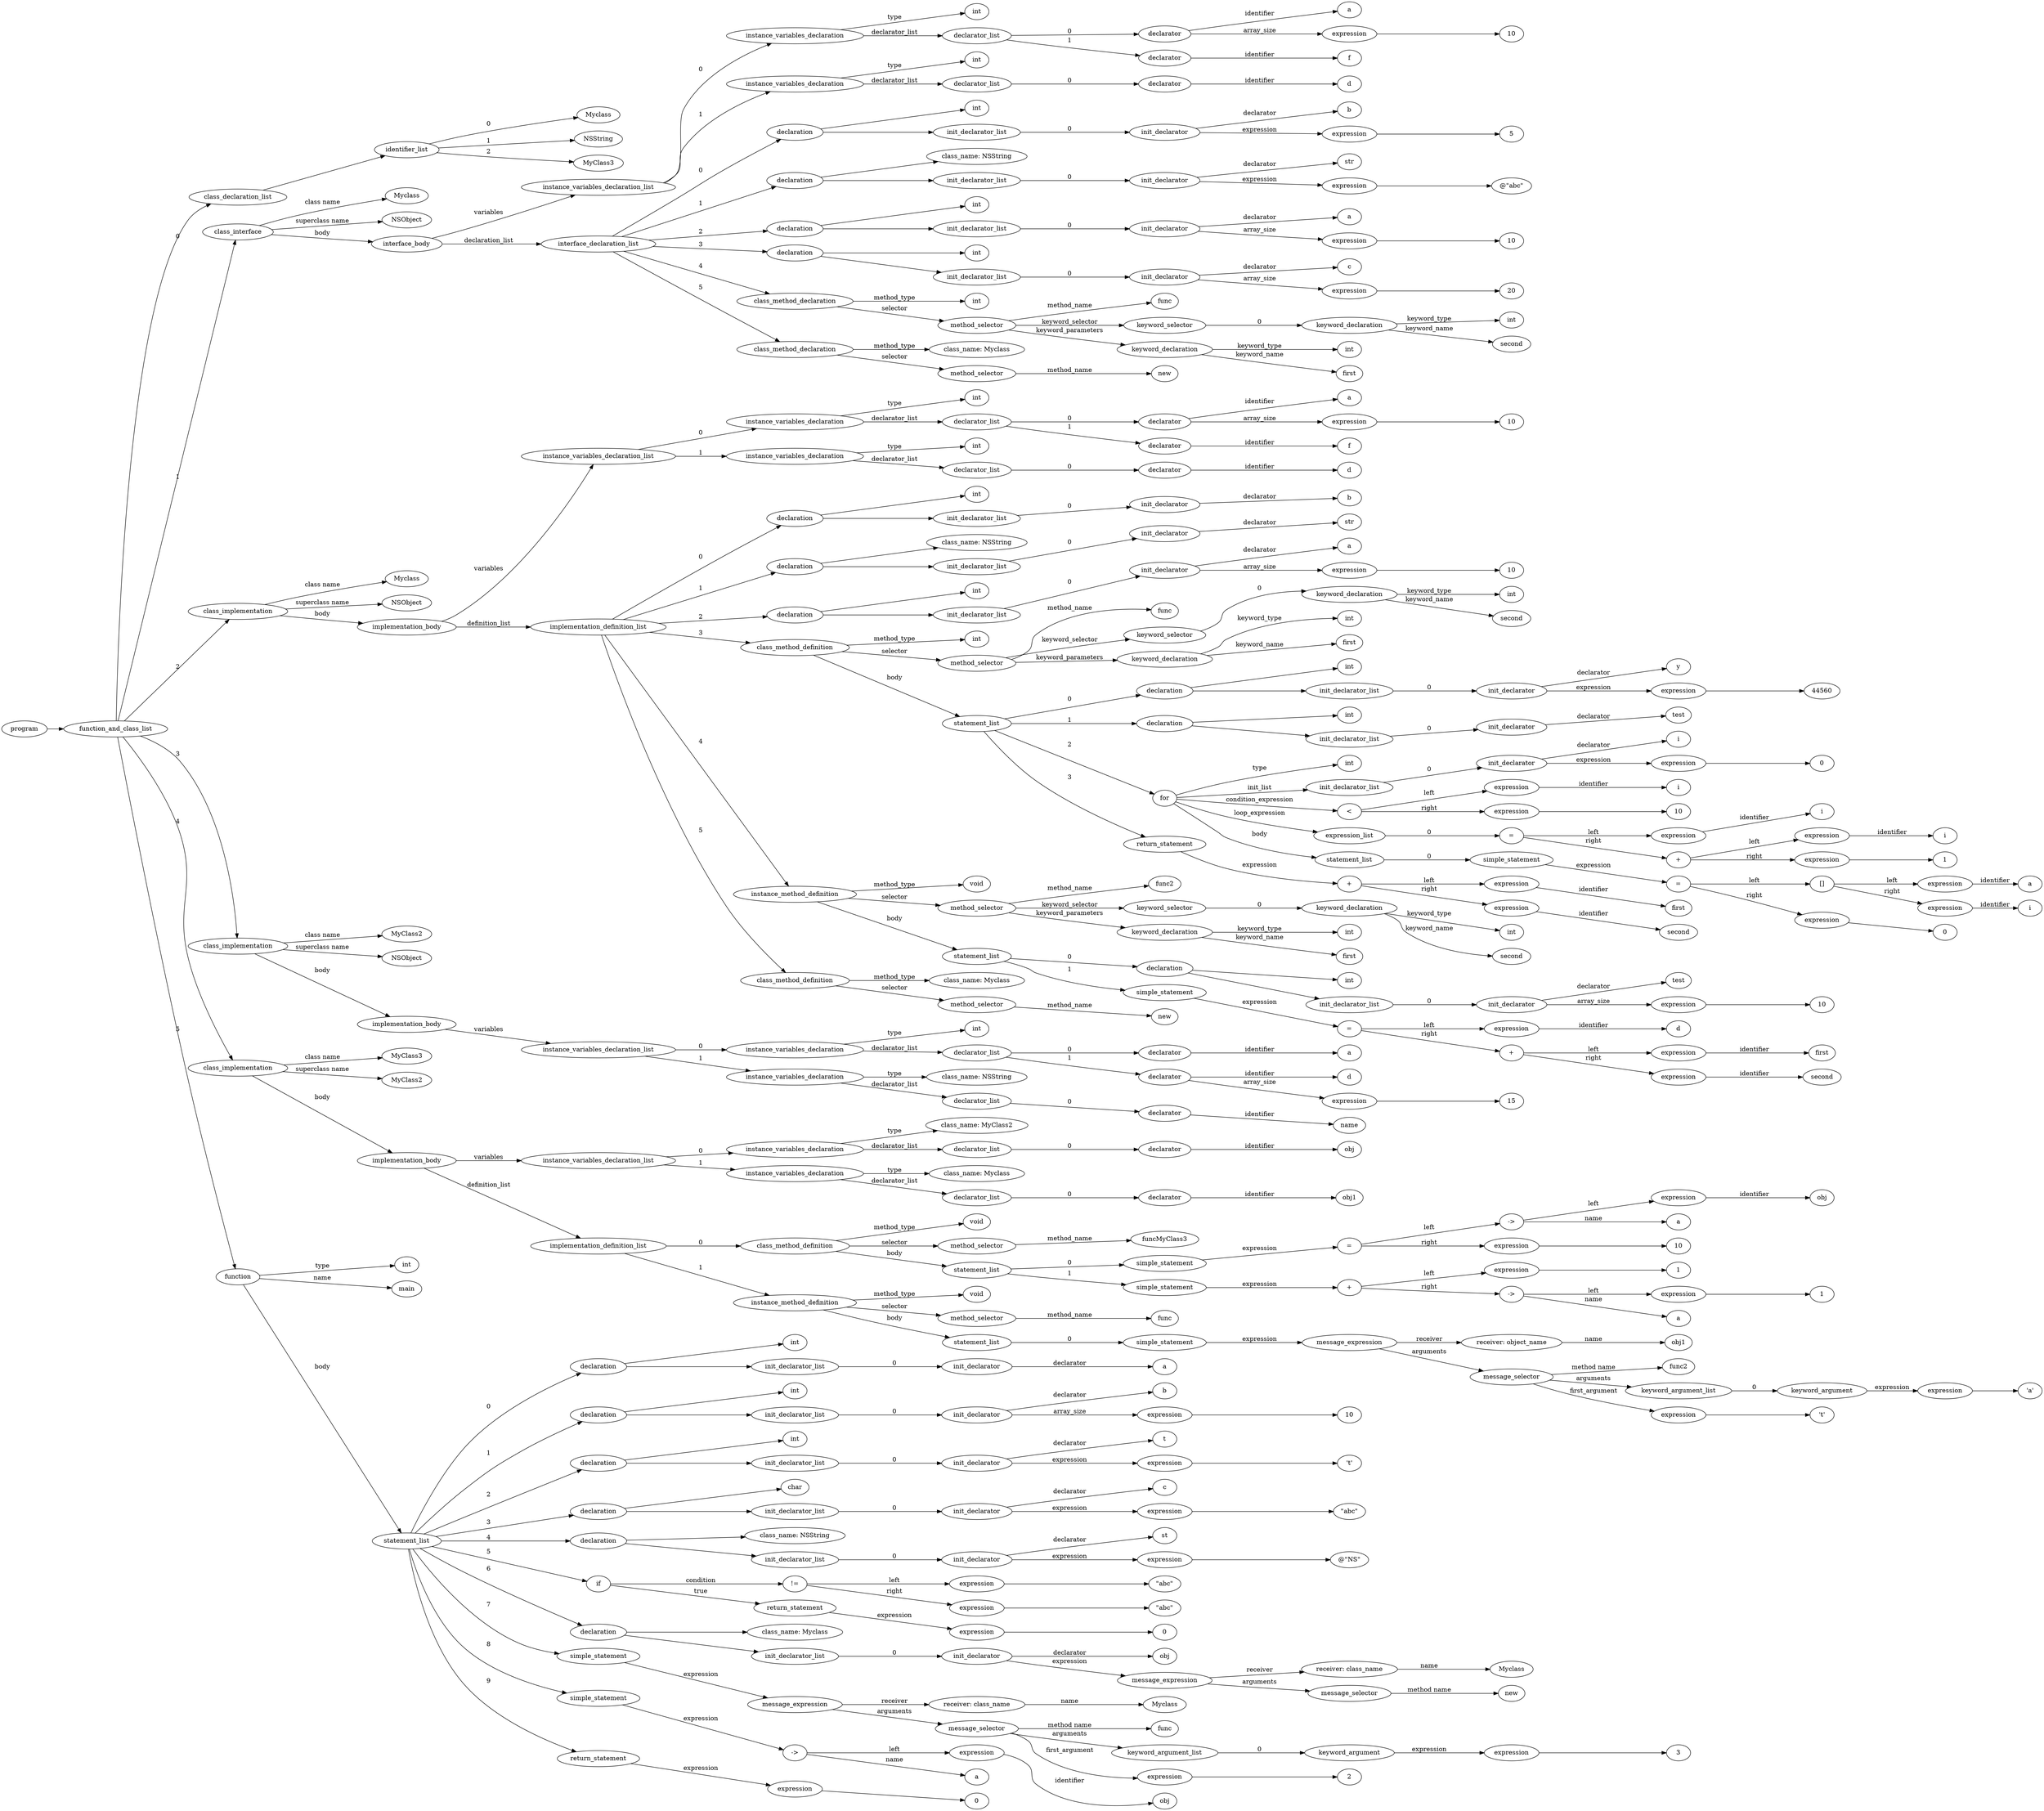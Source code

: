 digraph ObjectiveC { rankdir="LR";
274[label="program"];
274->2;
2[label="function_and_class_list"];
2->1[label="0"];
1[label="class_declaration_list"];
1->0;
0[label="identifier_list"];
0.0 [label="Myclass"];
0->0.0 [label="0"];
0.1 [label="NSString"];
0->0.1 [label="1"];
0.2 [label="MyClass3"];
0->0.2 [label="2"];
2->52[label="1"];
52[label="class_interface"];
52.1 [label="Myclass"];
52->52.1 [label="class name"];
52.2 [label="NSObject"];
52->52.2 [label="superclass name"];
52->51[label="body"];
51[label="interface_body"];
51->10[label="variables"];
10[label="instance_variables_declaration_list"];
10->9[label="0"];
9[label="instance_variables_declaration"];
9->3[label="type"];
3[label="int"];
9->7[label="declarator_list"];
7[label="declarator_list"];
7->6[label="0"];
6[label="declarator"];
6.1 [label="a"];
6->6.1[label="identifier"];
6->5[label="array_size"];
5[label="expression"];
5->4;
4[label="10"];
7->8[label="1"];
8[label="declarator"];
8.1 [label="f"];
8->8.1[label="identifier"];
10->14[label="1"];
14[label="instance_variables_declaration"];
14->11[label="type"];
11[label="int"];
14->13[label="declarator_list"];
13[label="declarator_list"];
13->12[label="0"];
12[label="declarator"];
12.1 [label="d"];
12->12.1[label="identifier"];
51->21[label="declaration_list"];
21[label="interface_declaration_list"];
21->20[label="0"];
20[label="declaration"];
20->15;
15[label="int"];
20->19;
19[label="init_declarator_list"];
19->18[label="0"];
18[label="init_declarator"];
18.1 [label="b"];
18->18.1[label="declarator"];
18->17[label="expression"];
17[label="expression"];
17->16;
16[label="5"];
21->27[label="1"];
27[label="declaration"];
27->26;
26[label="class_name: NSString"];
27->25;
25[label="init_declarator_list"];
25->24[label="0"];
24[label="init_declarator"];
24.1 [label="str"];
24->24.1[label="declarator"];
24->23[label="expression"];
23[label="expression"];
23->22;
22[label=<@"abc">];
21->33[label="2"];
33[label="declaration"];
33->28;
28[label="int"];
33->32;
32[label="init_declarator_list"];
32->31[label="0"];
31[label="init_declarator"];
31.1 [label="a"];
31->31.1[label="declarator"];
31->30[label="array_size"];
30[label="expression"];
30->29;
29[label="10"];
21->39[label="3"];
39[label="declaration"];
39->34;
34[label="int"];
39->38;
38[label="init_declarator_list"];
38->37[label="0"];
37[label="init_declarator"];
37.1 [label="c"];
37->37.1[label="declarator"];
37->36[label="array_size"];
36[label="expression"];
36->35;
35[label="20"];
21->47[label="4"];
47[label="class_method_declaration"];
47->40[label="method_type"];
40[label="int"];
47->46[label="selector"];
46[label="method_selector"];
46->46.1 [label="method_name"];
46.1 [label="func"];
46->45[label="keyword_selector"];
45[label="keyword_selector"];
45->44[label="0"];
44[label="keyword_declaration"];
44->43[label="keyword_type"];
43[label="int"];
44->44.2 [label="keyword_name"];
44.2 [label="second"];
46->42[label="keyword_parameters"];
42[label="keyword_declaration"];
42->41[label="keyword_type"];
41[label="int"];
42->42.2 [label="keyword_name"];
42.2 [label="first"];
21->50[label="5"];
50[label="class_method_declaration"];
50->48[label="method_type"];
48[label="class_name: Myclass"];
50->49[label="selector"];
49[label="method_selector"];
49->49.1 [label="method_name"];
49.1 [label="new"];
2->153[label="2"];
153[label="class_implementation"];
153.1 [label="Myclass"];
153->153.1 [label="class name"];
153.2 [label="NSObject"];
153->153.2 [label="superclass name"];
153->152[label="body"];
152[label="implementation_body"];
152->60[label="variables"];
60[label="instance_variables_declaration_list"];
60->59[label="0"];
59[label="instance_variables_declaration"];
59->53[label="type"];
53[label="int"];
59->57[label="declarator_list"];
57[label="declarator_list"];
57->56[label="0"];
56[label="declarator"];
56.1 [label="a"];
56->56.1[label="identifier"];
56->55[label="array_size"];
55[label="expression"];
55->54;
54[label="10"];
57->58[label="1"];
58[label="declarator"];
58.1 [label="f"];
58->58.1[label="identifier"];
60->64[label="1"];
64[label="instance_variables_declaration"];
64->61[label="type"];
61[label="int"];
64->63[label="declarator_list"];
63[label="declarator_list"];
63->62[label="0"];
62[label="declarator"];
62.1 [label="d"];
62->62.1[label="identifier"];
152->69[label="definition_list"];
69[label="implementation_definition_list"];
69->68[label="0"];
68[label="declaration"];
68->65;
65[label="int"];
68->67;
67[label="init_declarator_list"];
67->66[label="0"];
66[label="init_declarator"];
66.1 [label="b"];
66->66.1[label="declarator"];
69->73[label="1"];
73[label="declaration"];
73->72;
72[label="class_name: NSString"];
73->71;
71[label="init_declarator_list"];
71->70[label="0"];
70[label="init_declarator"];
70.1 [label="str"];
70->70.1[label="declarator"];
69->79[label="2"];
79[label="declaration"];
79->74;
74[label="int"];
79->78;
78[label="init_declarator_list"];
78->77[label="0"];
77[label="init_declarator"];
77.1 [label="a"];
77->77.1[label="declarator"];
77->76[label="array_size"];
76[label="expression"];
76->75;
75[label="10"];
69->127[label="3"];
127[label="class_method_definition"];
127->80[label="method_type"];
80[label="int"];
127->86[label="selector"];
86[label="method_selector"];
86->86.1 [label="method_name"];
86.1 [label="func"];
86->85[label="keyword_selector"];
85[label="keyword_selector"];
85->84[label="0"];
84[label="keyword_declaration"];
84->83[label="keyword_type"];
83[label="int"];
84->84.2 [label="keyword_name"];
84.2 [label="second"];
86->82[label="keyword_parameters"];
82[label="keyword_declaration"];
82->81[label="keyword_type"];
81[label="int"];
82->82.2 [label="keyword_name"];
82.2 [label="first"];
127->93[label="body"];
93[label="statement_list"];
93->92[label="0"];
92[label="declaration"];
92->87;
87[label="int"];
92->91;
91[label="init_declarator_list"];
91->90[label="0"];
90[label="init_declarator"];
90.1 [label="y"];
90->90.1[label="declarator"];
90->89[label="expression"];
89[label="expression"];
89->88;
88[label="44560"];
93->97[label="1"];
97[label="declaration"];
97->94;
94[label="int"];
97->96;
96[label="init_declarator_list"];
96->95[label="0"];
95[label="init_declarator"];
95.1 [label="test"];
95->95.1[label="declarator"];
93->122[label="2"];
122[label="for"];
122->98[label="type"];
98[label="int"];
122->102[label="init_list"];
102[label="init_declarator_list"];
102->101[label="0"];
101[label="init_declarator"];
101.1 [label="i"];
101->101.1[label="declarator"];
101->100[label="expression"];
100[label="expression"];
100->99;
99[label="0"];
122->106[label="condition_expression"];
106[label="expression"];
106[label="<"];
106->103[label="left"];
103[label="expression"];
103->103.1 [label="identifier"];103.1[label="i"];
106->105[label="right"];
105[label="expression"];
105->104;
104[label="10"];
122->113[label="loop_expression"];
113[label="expression_list"];
113->112[label="0"];
112[label="expression"];
112[label="="];
112->107[label="left"];
107[label="expression"];
107->107.1 [label="identifier"];107.1[label="i"];
112->111[label="right"];
111[label="expression"];
111[label="+"];
111->108[label="left"];
108[label="expression"];
108->108.1 [label="identifier"];108.1[label="i"];
111->110[label="right"];
110[label="expression"];
110->109;
109[label="1"];
122->121[label="body"];
121[label="statement_list"];
121->120[label="0"];
120[label="simple_statement"];
120->119[label="expression"];
119[label="expression"];
119[label="="];
119->116[label="left"];
116[label="expression"];
116[label="[]"];
116->114[label="left"];
114[label="expression"];
114->114.1 [label="identifier"];114.1[label="a"];
116->115[label="right"];
115[label="expression"];
115->115.1 [label="identifier"];115.1[label="i"];
119->118[label="right"];
118[label="expression"];
118->117;
117[label="0"];
93->126[label="3"];
126[label="return_statement"];
126->125[label="expression"];
125[label="expression"];
125[label="+"];
125->123[label="left"];
123[label="expression"];
123->123.1 [label="identifier"];123.1[label="first"];
125->124[label="right"];
124[label="expression"];
124->124.1 [label="identifier"];124.1[label="second"];
69->148[label="4"];
148[label="instance_method_definition"];
148->147[label="method_type"];
147[label="void"];
148->133[label="selector"];
133[label="method_selector"];
133->133.1 [label="method_name"];
133.1 [label="func2"];
133->132[label="keyword_selector"];
132[label="keyword_selector"];
132->131[label="0"];
131[label="keyword_declaration"];
131->130[label="keyword_type"];
130[label="int"];
131->131.2 [label="keyword_name"];
131.2 [label="second"];
133->129[label="keyword_parameters"];
129[label="keyword_declaration"];
129->128[label="keyword_type"];
128[label="int"];
129->129.2 [label="keyword_name"];
129.2 [label="first"];
148->140[label="body"];
140[label="statement_list"];
140->139[label="0"];
139[label="declaration"];
139->134;
134[label="int"];
139->138;
138[label="init_declarator_list"];
138->137[label="0"];
137[label="init_declarator"];
137.1 [label="test"];
137->137.1[label="declarator"];
137->136[label="array_size"];
136[label="expression"];
136->135;
135[label="10"];
140->146[label="1"];
146[label="simple_statement"];
146->145[label="expression"];
145[label="expression"];
145[label="="];
145->141[label="left"];
141[label="expression"];
141->141.1 [label="identifier"];141.1[label="d"];
145->144[label="right"];
144[label="expression"];
144[label="+"];
144->142[label="left"];
142[label="expression"];
142->142.1 [label="identifier"];142.1[label="first"];
144->143[label="right"];
143[label="expression"];
143->143.1 [label="identifier"];143.1[label="second"];
69->151[label="5"];
151[label="class_method_definition"];
151->149[label="method_type"];
149[label="class_name: Myclass"];
151->150[label="selector"];
150[label="method_selector"];
150->150.1 [label="method_name"];
150.1 [label="new"];
2->167[label="3"];
167[label="class_implementation"];
167.1 [label="MyClass2"];
167->167.1 [label="class name"];
167.2 [label="NSObject"];
167->167.2 [label="superclass name"];
167->166[label="body"];
166[label="implementation_body"];
166->161[label="variables"];
161[label="instance_variables_declaration_list"];
161->160[label="0"];
160[label="instance_variables_declaration"];
160->154[label="type"];
154[label="int"];
160->156[label="declarator_list"];
156[label="declarator_list"];
156->155[label="0"];
155[label="declarator"];
155.1 [label="a"];
155->155.1[label="identifier"];
156->159[label="1"];
159[label="declarator"];
159.1 [label="d"];
159->159.1[label="identifier"];
159->158[label="array_size"];
158[label="expression"];
158->157;
157[label="15"];
161->165[label="1"];
165[label="instance_variables_declaration"];
165->164[label="type"];
164[label="class_name: NSString"];
165->163[label="declarator_list"];
163[label="declarator_list"];
163->162[label="0"];
162[label="declarator"];
162.1 [label="name"];
162->162.1[label="identifier"];
2->210[label="4"];
210[label="class_implementation"];
210.1 [label="MyClass3"];
210->210.1 [label="class name"];
210.2 [label="MyClass2"];
210->210.2 [label="superclass name"];
210->209[label="body"];
209[label="implementation_body"];
209->172[label="variables"];
172[label="instance_variables_declaration_list"];
172->171[label="0"];
171[label="instance_variables_declaration"];
171->170[label="type"];
170[label="class_name: MyClass2"];
171->169[label="declarator_list"];
169[label="declarator_list"];
169->168[label="0"];
168[label="declarator"];
168.1 [label="obj"];
168->168.1[label="identifier"];
172->176[label="1"];
176[label="instance_variables_declaration"];
176->175[label="type"];
175[label="class_name: Myclass"];
176->174[label="declarator_list"];
174[label="declarator_list"];
174->173[label="0"];
173[label="declarator"];
173.1 [label="obj1"];
173->173.1[label="identifier"];
209->194[label="definition_list"];
194[label="implementation_definition_list"];
194->193[label="0"];
193[label="class_method_definition"];
193->192[label="method_type"];
192[label="void"];
193->177[label="selector"];
177[label="method_selector"];
177->177.1 [label="method_name"];
177.1 [label="funcMyClass3"];
193->184[label="body"];
184[label="statement_list"];
184->183[label="0"];
183[label="simple_statement"];
183->182[label="expression"];
182[label="expression"];
182[label="="];
182->179[label="left"];
179[label="expression"];
179[label="->"];
179->178[label="left"];
178[label="expression"];
178->178.1 [label="identifier"];178.1[label="obj"];
179.1 [label="a"];
179->179.1 [label="name"];
182->181[label="right"];
181[label="expression"];
181->180;
180[label="10"];
184->191[label="1"];
191[label="simple_statement"];
191->190[label="expression"];
190[label="expression"];
190[label="+"];
190->186[label="left"];
186[label="expression"];
186->185;
185[label="1"];
190->189[label="right"];
189[label="expression"];
189[label="->"];
189->188[label="left"];
188[label="expression"];
188->187;
187[label="1"];
189.1 [label="a"];
189->189.1 [label="name"];
194->208[label="1"];
208[label="instance_method_definition"];
208->207[label="method_type"];
207[label="void"];
208->195[label="selector"];
195[label="method_selector"];
195->195.1 [label="method_name"];
195.1 [label="func"];
208->206[label="body"];
206[label="statement_list"];
206->205[label="0"];
205[label="simple_statement"];
205->204[label="expression"];
204[label="expression"];
204[label="message_expression"];
204->196[label="receiver"];
196[label="receiver: object_name"];
196.1 [label="obj1"];
196->196.1 [label="name"];
204->203[label="arguments"];
203[label="message_selector"];
203.1 [label="func2"];
203->203.1 [label="method name"]; 
203->202[label="arguments"];
202[label="keyword_argument_list"];
202->201[label="0"];
201[label="keyword_argument"];
201->200[label="expression"];
200[label="expression"];
200->199;
199[label=<'a'>];
203->198[label="first_argument"];
198[label="expression"];
198->197;
197[label=<'t'>];
2->273[label="5"];
273[label="function"];
273->211[label="type"];
211[label="int"];
273->273.1 [label="name"];
273.1 [label="main"];
273->216[label="body"];
216[label="statement_list"];
216->215[label="0"];
215[label="declaration"];
215->212;
212[label="int"];
215->214;
214[label="init_declarator_list"];
214->213[label="0"];
213[label="init_declarator"];
213.1 [label="a"];
213->213.1[label="declarator"];
216->222[label="1"];
222[label="declaration"];
222->217;
217[label="int"];
222->221;
221[label="init_declarator_list"];
221->220[label="0"];
220[label="init_declarator"];
220.1 [label="b"];
220->220.1[label="declarator"];
220->219[label="array_size"];
219[label="expression"];
219->218;
218[label="10"];
216->228[label="2"];
228[label="declaration"];
228->223;
223[label="int"];
228->227;
227[label="init_declarator_list"];
227->226[label="0"];
226[label="init_declarator"];
226.1 [label="t"];
226->226.1[label="declarator"];
226->225[label="expression"];
225[label="expression"];
225->224;
224[label=<'t'>];
216->234[label="3"];
234[label="declaration"];
234->229;
229[label="char"];
234->233;
233[label="init_declarator_list"];
233->232[label="0"];
232[label="init_declarator"];
232.1 [label="c"];
232->232.1[label="declarator"];
232->231[label="expression"];
231[label="expression"];
231->230;
230[label=<"abc">];
216->240[label="4"];
240[label="declaration"];
240->239;
239[label="class_name: NSString"];
240->238;
238[label="init_declarator_list"];
238->237[label="0"];
237[label="init_declarator"];
237.1 [label="st"];
237->237.1[label="declarator"];
237->236[label="expression"];
236[label="expression"];
236->235;
235[label=<@"NS">];
216->249[label="5"];
249[label="if"];
249->245[label="condition"];
245[label="expression"];
245[label="!="];
245->242[label="left"];
242[label="expression"];
242->241;
241[label=<"abc">];
245->244[label="right"];
244[label="expression"];
244->243;
243[label=<"abc">];
249->248[label="true"];
248[label="return_statement"];
248->247[label="expression"];
247[label="expression"];
247->246;
246[label="0"];
216->256[label="6"];
256[label="declaration"];
256->255;
255[label="class_name: Myclass"];
256->254;
254[label="init_declarator_list"];
254->253[label="0"];
253[label="init_declarator"];
253.1 [label="obj"];
253->253.1[label="declarator"];
253->252[label="expression"];
252[label="expression"];
252[label="message_expression"];
252->250[label="receiver"];
250[label="receiver: class_name"];
250.1 [label="Myclass"];
250->250.1 [label="name"];
252->251[label="arguments"];
251[label="message_selector"];
251.1 [label="new"];
251->251.1 [label="method name"]; 
216->266[label="7"];
266[label="simple_statement"];
266->265[label="expression"];
265[label="expression"];
265[label="message_expression"];
265->257[label="receiver"];
257[label="receiver: class_name"];
257.1 [label="Myclass"];
257->257.1 [label="name"];
265->264[label="arguments"];
264[label="message_selector"];
264.1 [label="func"];
264->264.1 [label="method name"]; 
264->263[label="arguments"];
263[label="keyword_argument_list"];
263->262[label="0"];
262[label="keyword_argument"];
262->261[label="expression"];
261[label="expression"];
261->260;
260[label="3"];
264->259[label="first_argument"];
259[label="expression"];
259->258;
258[label="2"];
216->269[label="8"];
269[label="simple_statement"];
269->268[label="expression"];
268[label="expression"];
268[label="->"];
268->267[label="left"];
267[label="expression"];
267->267.1 [label="identifier"];267.1[label="obj"];
268.1 [label="a"];
268->268.1 [label="name"];
216->272[label="9"];
272[label="return_statement"];
272->271[label="expression"];
271[label="expression"];
271->270;
270[label="0"];
}
